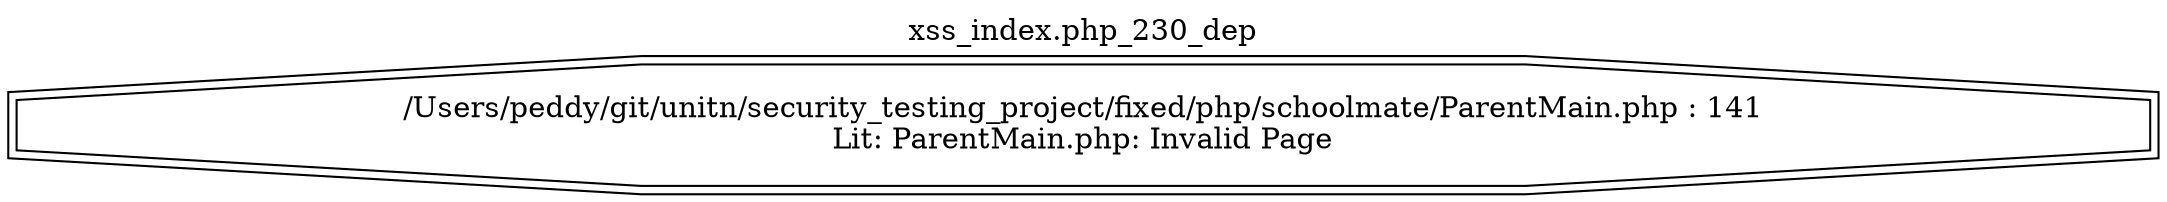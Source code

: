 digraph cfg {
  label="xss_index.php_230_dep";
  labelloc=t;
  n1 [shape=doubleoctagon, label="/Users/peddy/git/unitn/security_testing_project/fixed/php/schoolmate/ParentMain.php : 141\nLit: ParentMain.php: Invalid Page\n"];
}

